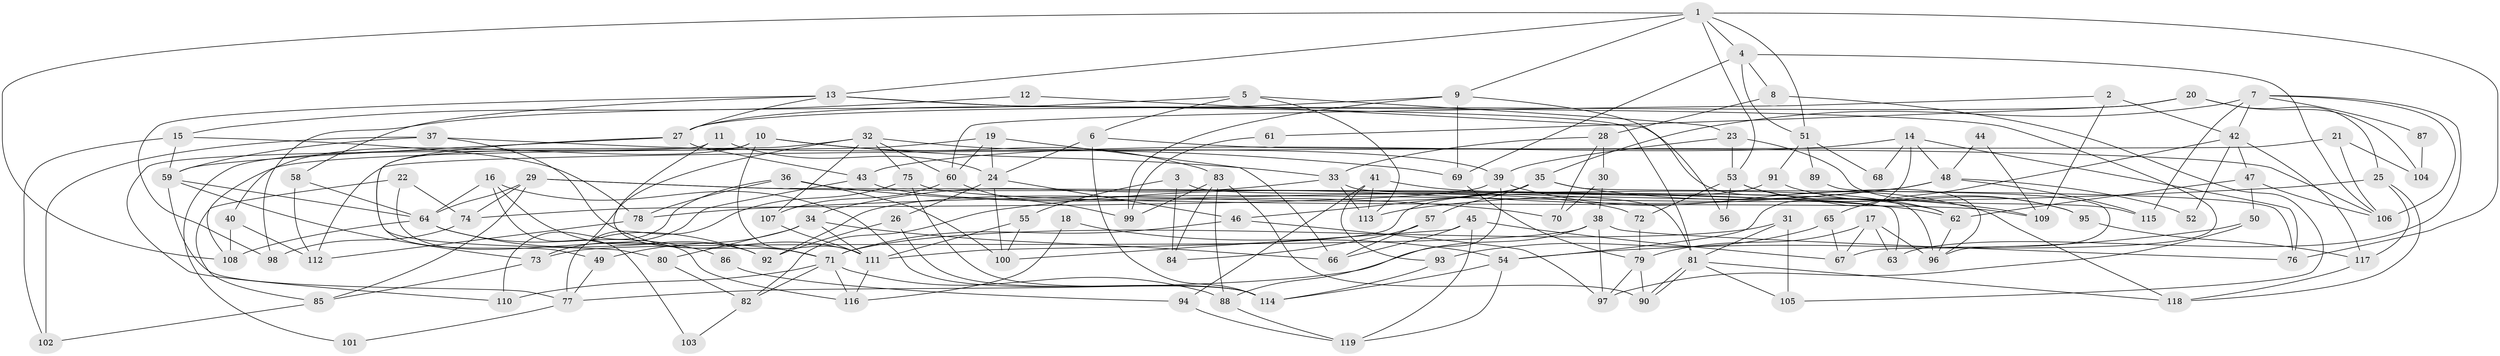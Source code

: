 // coarse degree distribution, {5: 0.16901408450704225, 3: 0.2112676056338028, 4: 0.22535211267605634, 8: 0.07042253521126761, 2: 0.14084507042253522, 6: 0.056338028169014086, 7: 0.056338028169014086, 11: 0.014084507042253521, 9: 0.028169014084507043, 10: 0.028169014084507043}
// Generated by graph-tools (version 1.1) at 2025/54/03/04/25 21:54:46]
// undirected, 119 vertices, 238 edges
graph export_dot {
graph [start="1"]
  node [color=gray90,style=filled];
  1;
  2;
  3;
  4;
  5;
  6;
  7;
  8;
  9;
  10;
  11;
  12;
  13;
  14;
  15;
  16;
  17;
  18;
  19;
  20;
  21;
  22;
  23;
  24;
  25;
  26;
  27;
  28;
  29;
  30;
  31;
  32;
  33;
  34;
  35;
  36;
  37;
  38;
  39;
  40;
  41;
  42;
  43;
  44;
  45;
  46;
  47;
  48;
  49;
  50;
  51;
  52;
  53;
  54;
  55;
  56;
  57;
  58;
  59;
  60;
  61;
  62;
  63;
  64;
  65;
  66;
  67;
  68;
  69;
  70;
  71;
  72;
  73;
  74;
  75;
  76;
  77;
  78;
  79;
  80;
  81;
  82;
  83;
  84;
  85;
  86;
  87;
  88;
  89;
  90;
  91;
  92;
  93;
  94;
  95;
  96;
  97;
  98;
  99;
  100;
  101;
  102;
  103;
  104;
  105;
  106;
  107;
  108;
  109;
  110;
  111;
  112;
  113;
  114;
  115;
  116;
  117;
  118;
  119;
  1 -- 4;
  1 -- 76;
  1 -- 9;
  1 -- 13;
  1 -- 51;
  1 -- 53;
  1 -- 108;
  2 -- 109;
  2 -- 42;
  2 -- 60;
  3 -- 55;
  3 -- 81;
  3 -- 84;
  4 -- 106;
  4 -- 69;
  4 -- 8;
  4 -- 51;
  5 -- 6;
  5 -- 113;
  5 -- 23;
  5 -- 98;
  6 -- 114;
  6 -- 24;
  6 -- 106;
  7 -- 35;
  7 -- 115;
  7 -- 42;
  7 -- 63;
  7 -- 87;
  7 -- 106;
  8 -- 105;
  8 -- 28;
  9 -- 27;
  9 -- 56;
  9 -- 69;
  9 -- 99;
  10 -- 49;
  10 -- 111;
  10 -- 33;
  10 -- 40;
  10 -- 83;
  11 -- 71;
  11 -- 24;
  11 -- 110;
  12 -- 96;
  12 -- 15;
  13 -- 98;
  13 -- 27;
  13 -- 58;
  13 -- 67;
  13 -- 81;
  14 -- 43;
  14 -- 76;
  14 -- 48;
  14 -- 54;
  14 -- 68;
  15 -- 59;
  15 -- 78;
  15 -- 102;
  16 -- 114;
  16 -- 92;
  16 -- 64;
  16 -- 103;
  17 -- 67;
  17 -- 96;
  17 -- 63;
  17 -- 79;
  18 -- 116;
  18 -- 54;
  19 -- 60;
  19 -- 66;
  19 -- 24;
  19 -- 108;
  20 -- 27;
  20 -- 25;
  20 -- 61;
  20 -- 104;
  21 -- 106;
  21 -- 112;
  21 -- 104;
  22 -- 74;
  22 -- 85;
  22 -- 116;
  23 -- 53;
  23 -- 39;
  23 -- 115;
  24 -- 46;
  24 -- 26;
  24 -- 100;
  25 -- 118;
  25 -- 117;
  25 -- 78;
  26 -- 114;
  26 -- 92;
  27 -- 43;
  27 -- 59;
  27 -- 80;
  28 -- 33;
  28 -- 30;
  28 -- 70;
  29 -- 64;
  29 -- 63;
  29 -- 62;
  29 -- 74;
  29 -- 85;
  30 -- 70;
  30 -- 38;
  31 -- 81;
  31 -- 71;
  31 -- 105;
  32 -- 39;
  32 -- 60;
  32 -- 75;
  32 -- 92;
  32 -- 101;
  32 -- 107;
  33 -- 34;
  33 -- 96;
  33 -- 113;
  34 -- 66;
  34 -- 111;
  34 -- 49;
  34 -- 80;
  35 -- 92;
  35 -- 46;
  35 -- 57;
  35 -- 76;
  35 -- 109;
  36 -- 100;
  36 -- 78;
  36 -- 70;
  36 -- 110;
  37 -- 69;
  37 -- 59;
  37 -- 102;
  37 -- 111;
  38 -- 73;
  38 -- 76;
  38 -- 77;
  38 -- 97;
  39 -- 88;
  39 -- 74;
  39 -- 118;
  40 -- 108;
  40 -- 112;
  41 -- 113;
  41 -- 62;
  41 -- 93;
  41 -- 94;
  42 -- 117;
  42 -- 47;
  42 -- 52;
  42 -- 65;
  43 -- 73;
  43 -- 72;
  44 -- 109;
  44 -- 48;
  45 -- 119;
  45 -- 67;
  45 -- 66;
  45 -- 100;
  46 -- 97;
  46 -- 71;
  47 -- 106;
  47 -- 50;
  47 -- 62;
  48 -- 82;
  48 -- 52;
  48 -- 113;
  48 -- 115;
  49 -- 77;
  50 -- 97;
  50 -- 54;
  51 -- 68;
  51 -- 89;
  51 -- 91;
  53 -- 62;
  53 -- 56;
  53 -- 72;
  53 -- 95;
  54 -- 114;
  54 -- 119;
  55 -- 100;
  55 -- 111;
  57 -- 84;
  57 -- 66;
  58 -- 64;
  58 -- 112;
  59 -- 64;
  59 -- 73;
  59 -- 77;
  60 -- 107;
  60 -- 99;
  61 -- 99;
  62 -- 96;
  64 -- 108;
  64 -- 71;
  64 -- 86;
  65 -- 93;
  65 -- 67;
  69 -- 79;
  71 -- 110;
  71 -- 82;
  71 -- 88;
  71 -- 116;
  72 -- 79;
  73 -- 85;
  74 -- 98;
  75 -- 77;
  75 -- 109;
  75 -- 114;
  77 -- 101;
  78 -- 112;
  79 -- 90;
  79 -- 97;
  80 -- 82;
  81 -- 90;
  81 -- 90;
  81 -- 105;
  81 -- 118;
  82 -- 103;
  83 -- 99;
  83 -- 84;
  83 -- 88;
  83 -- 90;
  85 -- 102;
  86 -- 94;
  87 -- 104;
  88 -- 119;
  89 -- 96;
  91 -- 111;
  91 -- 95;
  93 -- 114;
  94 -- 119;
  95 -- 117;
  107 -- 111;
  111 -- 116;
  117 -- 118;
}
